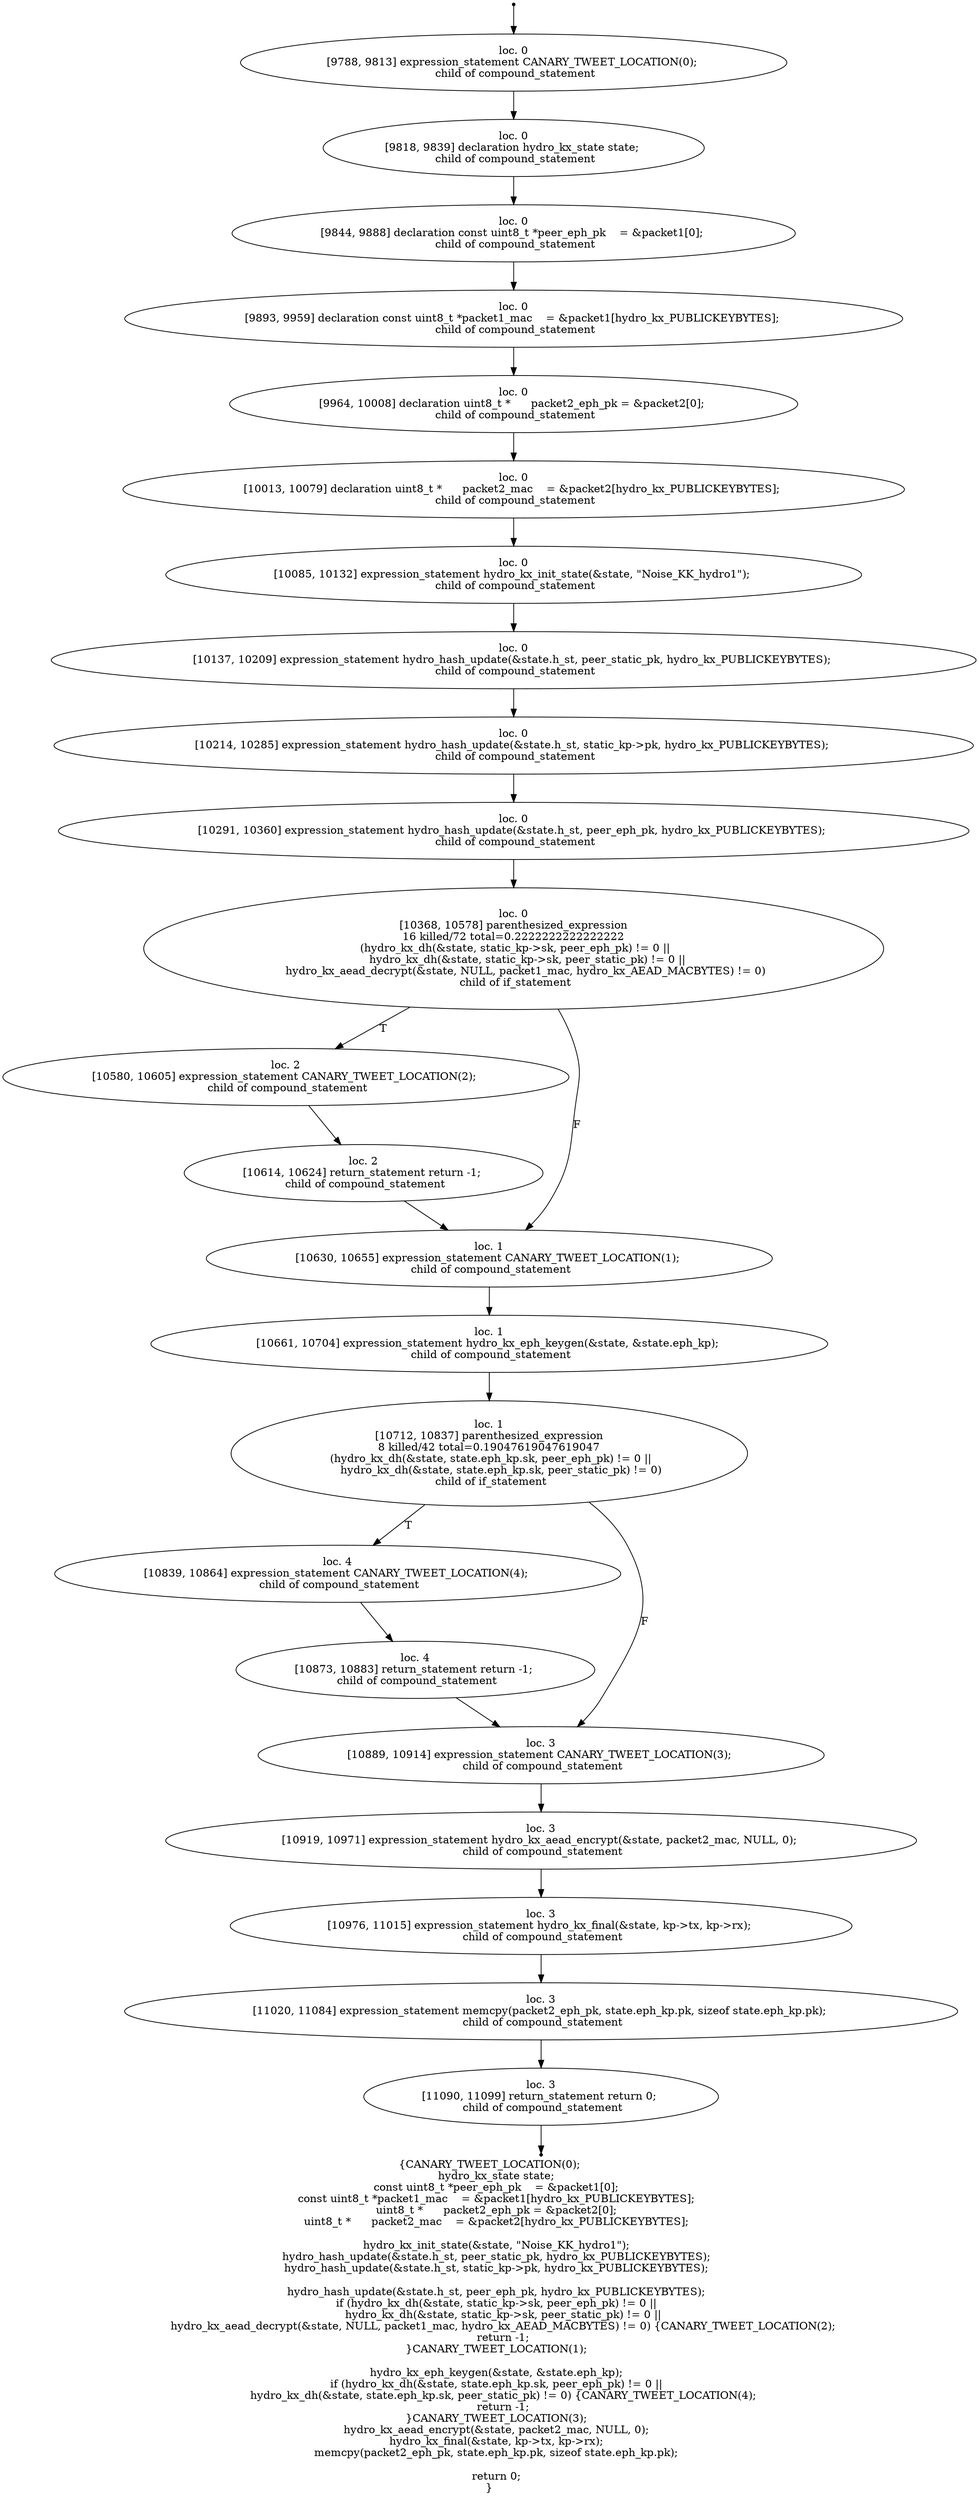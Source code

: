 digraph hydro_kx_kk_2_15 {
	initial [shape=point]
	initial -> "loc. 0
[9788, 9813] expression_statement CANARY_TWEET_LOCATION(0); 
 child of compound_statement"
	final [shape=point]
	"loc. 3
[11090, 11099] return_statement return 0; 
 child of compound_statement" -> final
	"loc. 0
[9788, 9813] expression_statement CANARY_TWEET_LOCATION(0); 
 child of compound_statement"
	"loc. 0
[9788, 9813] expression_statement CANARY_TWEET_LOCATION(0); 
 child of compound_statement" -> "loc. 0
[9818, 9839] declaration hydro_kx_state state; 
 child of compound_statement"
	"loc. 0
[9818, 9839] declaration hydro_kx_state state; 
 child of compound_statement"
	"loc. 0
[9818, 9839] declaration hydro_kx_state state; 
 child of compound_statement" -> "loc. 0
[9844, 9888] declaration const uint8_t *peer_eph_pk    = &packet1[0]; 
 child of compound_statement"
	"loc. 0
[9844, 9888] declaration const uint8_t *peer_eph_pk    = &packet1[0]; 
 child of compound_statement"
	"loc. 0
[9844, 9888] declaration const uint8_t *peer_eph_pk    = &packet1[0]; 
 child of compound_statement" -> "loc. 0
[9893, 9959] declaration const uint8_t *packet1_mac    = &packet1[hydro_kx_PUBLICKEYBYTES]; 
 child of compound_statement"
	"loc. 0
[9893, 9959] declaration const uint8_t *packet1_mac    = &packet1[hydro_kx_PUBLICKEYBYTES]; 
 child of compound_statement"
	"loc. 0
[9893, 9959] declaration const uint8_t *packet1_mac    = &packet1[hydro_kx_PUBLICKEYBYTES]; 
 child of compound_statement" -> "loc. 0
[9964, 10008] declaration uint8_t *      packet2_eph_pk = &packet2[0]; 
 child of compound_statement"
	"loc. 0
[9964, 10008] declaration uint8_t *      packet2_eph_pk = &packet2[0]; 
 child of compound_statement"
	"loc. 0
[9964, 10008] declaration uint8_t *      packet2_eph_pk = &packet2[0]; 
 child of compound_statement" -> "loc. 0
[10013, 10079] declaration uint8_t *      packet2_mac    = &packet2[hydro_kx_PUBLICKEYBYTES]; 
 child of compound_statement"
	"loc. 0
[10013, 10079] declaration uint8_t *      packet2_mac    = &packet2[hydro_kx_PUBLICKEYBYTES]; 
 child of compound_statement"
	"loc. 0
[10013, 10079] declaration uint8_t *      packet2_mac    = &packet2[hydro_kx_PUBLICKEYBYTES]; 
 child of compound_statement" -> "loc. 0
[10085, 10132] expression_statement hydro_kx_init_state(&state, \"Noise_KK_hydro1\"); 
 child of compound_statement"
	"loc. 0
[10085, 10132] expression_statement hydro_kx_init_state(&state, \"Noise_KK_hydro1\"); 
 child of compound_statement"
	"loc. 0
[10085, 10132] expression_statement hydro_kx_init_state(&state, \"Noise_KK_hydro1\"); 
 child of compound_statement" -> "loc. 0
[10137, 10209] expression_statement hydro_hash_update(&state.h_st, peer_static_pk, hydro_kx_PUBLICKEYBYTES); 
 child of compound_statement"
	"loc. 0
[10137, 10209] expression_statement hydro_hash_update(&state.h_st, peer_static_pk, hydro_kx_PUBLICKEYBYTES); 
 child of compound_statement"
	"loc. 0
[10137, 10209] expression_statement hydro_hash_update(&state.h_st, peer_static_pk, hydro_kx_PUBLICKEYBYTES); 
 child of compound_statement" -> "loc. 0
[10214, 10285] expression_statement hydro_hash_update(&state.h_st, static_kp->pk, hydro_kx_PUBLICKEYBYTES); 
 child of compound_statement"
	"loc. 0
[10214, 10285] expression_statement hydro_hash_update(&state.h_st, static_kp->pk, hydro_kx_PUBLICKEYBYTES); 
 child of compound_statement"
	"loc. 0
[10214, 10285] expression_statement hydro_hash_update(&state.h_st, static_kp->pk, hydro_kx_PUBLICKEYBYTES); 
 child of compound_statement" -> "loc. 0
[10291, 10360] expression_statement hydro_hash_update(&state.h_st, peer_eph_pk, hydro_kx_PUBLICKEYBYTES); 
 child of compound_statement"
	"loc. 0
[10291, 10360] expression_statement hydro_hash_update(&state.h_st, peer_eph_pk, hydro_kx_PUBLICKEYBYTES); 
 child of compound_statement"
	"loc. 0
[10291, 10360] expression_statement hydro_hash_update(&state.h_st, peer_eph_pk, hydro_kx_PUBLICKEYBYTES); 
 child of compound_statement" -> "loc. 0
[10368, 10578] parenthesized_expression
16 killed/72 total=0.2222222222222222
 (hydro_kx_dh(&state, static_kp->sk, peer_eph_pk) != 0 ||
        hydro_kx_dh(&state, static_kp->sk, peer_static_pk) != 0 ||
        hydro_kx_aead_decrypt(&state, NULL, packet1_mac, hydro_kx_AEAD_MACBYTES) != 0) 
 child of if_statement"
	"loc. 0
[10368, 10578] parenthesized_expression
16 killed/72 total=0.2222222222222222
 (hydro_kx_dh(&state, static_kp->sk, peer_eph_pk) != 0 ||
        hydro_kx_dh(&state, static_kp->sk, peer_static_pk) != 0 ||
        hydro_kx_aead_decrypt(&state, NULL, packet1_mac, hydro_kx_AEAD_MACBYTES) != 0) 
 child of if_statement"
	"loc. 0
[10368, 10578] parenthesized_expression
16 killed/72 total=0.2222222222222222
 (hydro_kx_dh(&state, static_kp->sk, peer_eph_pk) != 0 ||
        hydro_kx_dh(&state, static_kp->sk, peer_static_pk) != 0 ||
        hydro_kx_aead_decrypt(&state, NULL, packet1_mac, hydro_kx_AEAD_MACBYTES) != 0) 
 child of if_statement" -> "loc. 2
[10580, 10605] expression_statement CANARY_TWEET_LOCATION(2); 
 child of compound_statement" [label=T]
	"loc. 0
[10368, 10578] parenthesized_expression
16 killed/72 total=0.2222222222222222
 (hydro_kx_dh(&state, static_kp->sk, peer_eph_pk) != 0 ||
        hydro_kx_dh(&state, static_kp->sk, peer_static_pk) != 0 ||
        hydro_kx_aead_decrypt(&state, NULL, packet1_mac, hydro_kx_AEAD_MACBYTES) != 0) 
 child of if_statement" -> "loc. 1
[10630, 10655] expression_statement CANARY_TWEET_LOCATION(1); 
 child of compound_statement" [label=F]
	"loc. 2
[10580, 10605] expression_statement CANARY_TWEET_LOCATION(2); 
 child of compound_statement"
	"loc. 2
[10580, 10605] expression_statement CANARY_TWEET_LOCATION(2); 
 child of compound_statement" -> "loc. 2
[10614, 10624] return_statement return -1; 
 child of compound_statement"
	"loc. 1
[10630, 10655] expression_statement CANARY_TWEET_LOCATION(1); 
 child of compound_statement"
	"loc. 1
[10630, 10655] expression_statement CANARY_TWEET_LOCATION(1); 
 child of compound_statement" -> "loc. 1
[10661, 10704] expression_statement hydro_kx_eph_keygen(&state, &state.eph_kp); 
 child of compound_statement"
	"loc. 2
[10614, 10624] return_statement return -1; 
 child of compound_statement"
	"loc. 2
[10614, 10624] return_statement return -1; 
 child of compound_statement" -> "loc. 1
[10630, 10655] expression_statement CANARY_TWEET_LOCATION(1); 
 child of compound_statement"
	"loc. 1
[10661, 10704] expression_statement hydro_kx_eph_keygen(&state, &state.eph_kp); 
 child of compound_statement"
	"loc. 1
[10661, 10704] expression_statement hydro_kx_eph_keygen(&state, &state.eph_kp); 
 child of compound_statement" -> "loc. 1
[10712, 10837] parenthesized_expression
8 killed/42 total=0.19047619047619047
 (hydro_kx_dh(&state, state.eph_kp.sk, peer_eph_pk) != 0 ||
        hydro_kx_dh(&state, state.eph_kp.sk, peer_static_pk) != 0) 
 child of if_statement"
	"loc. 1
[10712, 10837] parenthesized_expression
8 killed/42 total=0.19047619047619047
 (hydro_kx_dh(&state, state.eph_kp.sk, peer_eph_pk) != 0 ||
        hydro_kx_dh(&state, state.eph_kp.sk, peer_static_pk) != 0) 
 child of if_statement"
	"loc. 1
[10712, 10837] parenthesized_expression
8 killed/42 total=0.19047619047619047
 (hydro_kx_dh(&state, state.eph_kp.sk, peer_eph_pk) != 0 ||
        hydro_kx_dh(&state, state.eph_kp.sk, peer_static_pk) != 0) 
 child of if_statement" -> "loc. 4
[10839, 10864] expression_statement CANARY_TWEET_LOCATION(4); 
 child of compound_statement" [label=T]
	"loc. 1
[10712, 10837] parenthesized_expression
8 killed/42 total=0.19047619047619047
 (hydro_kx_dh(&state, state.eph_kp.sk, peer_eph_pk) != 0 ||
        hydro_kx_dh(&state, state.eph_kp.sk, peer_static_pk) != 0) 
 child of if_statement" -> "loc. 3
[10889, 10914] expression_statement CANARY_TWEET_LOCATION(3); 
 child of compound_statement" [label=F]
	"loc. 4
[10839, 10864] expression_statement CANARY_TWEET_LOCATION(4); 
 child of compound_statement"
	"loc. 4
[10839, 10864] expression_statement CANARY_TWEET_LOCATION(4); 
 child of compound_statement" -> "loc. 4
[10873, 10883] return_statement return -1; 
 child of compound_statement"
	"loc. 3
[10889, 10914] expression_statement CANARY_TWEET_LOCATION(3); 
 child of compound_statement"
	"loc. 3
[10889, 10914] expression_statement CANARY_TWEET_LOCATION(3); 
 child of compound_statement" -> "loc. 3
[10919, 10971] expression_statement hydro_kx_aead_encrypt(&state, packet2_mac, NULL, 0); 
 child of compound_statement"
	"loc. 4
[10873, 10883] return_statement return -1; 
 child of compound_statement"
	"loc. 4
[10873, 10883] return_statement return -1; 
 child of compound_statement" -> "loc. 3
[10889, 10914] expression_statement CANARY_TWEET_LOCATION(3); 
 child of compound_statement"
	"loc. 3
[10919, 10971] expression_statement hydro_kx_aead_encrypt(&state, packet2_mac, NULL, 0); 
 child of compound_statement"
	"loc. 3
[10919, 10971] expression_statement hydro_kx_aead_encrypt(&state, packet2_mac, NULL, 0); 
 child of compound_statement" -> "loc. 3
[10976, 11015] expression_statement hydro_kx_final(&state, kp->tx, kp->rx); 
 child of compound_statement"
	"loc. 3
[10976, 11015] expression_statement hydro_kx_final(&state, kp->tx, kp->rx); 
 child of compound_statement"
	"loc. 3
[10976, 11015] expression_statement hydro_kx_final(&state, kp->tx, kp->rx); 
 child of compound_statement" -> "loc. 3
[11020, 11084] expression_statement memcpy(packet2_eph_pk, state.eph_kp.pk, sizeof state.eph_kp.pk); 
 child of compound_statement"
	"loc. 3
[11020, 11084] expression_statement memcpy(packet2_eph_pk, state.eph_kp.pk, sizeof state.eph_kp.pk); 
 child of compound_statement"
	"loc. 3
[11020, 11084] expression_statement memcpy(packet2_eph_pk, state.eph_kp.pk, sizeof state.eph_kp.pk); 
 child of compound_statement" -> "loc. 3
[11090, 11099] return_statement return 0; 
 child of compound_statement"
	"loc. 3
[11090, 11099] return_statement return 0; 
 child of compound_statement"
	label="{CANARY_TWEET_LOCATION(0);
    hydro_kx_state state;
    const uint8_t *peer_eph_pk    = &packet1[0];
    const uint8_t *packet1_mac    = &packet1[hydro_kx_PUBLICKEYBYTES];
    uint8_t *      packet2_eph_pk = &packet2[0];
    uint8_t *      packet2_mac    = &packet2[hydro_kx_PUBLICKEYBYTES];

    hydro_kx_init_state(&state, \"Noise_KK_hydro1\");
    hydro_hash_update(&state.h_st, peer_static_pk, hydro_kx_PUBLICKEYBYTES);
    hydro_hash_update(&state.h_st, static_kp->pk, hydro_kx_PUBLICKEYBYTES);

    hydro_hash_update(&state.h_st, peer_eph_pk, hydro_kx_PUBLICKEYBYTES);
    if (hydro_kx_dh(&state, static_kp->sk, peer_eph_pk) != 0 ||
        hydro_kx_dh(&state, static_kp->sk, peer_static_pk) != 0 ||
        hydro_kx_aead_decrypt(&state, NULL, packet1_mac, hydro_kx_AEAD_MACBYTES) != 0) {CANARY_TWEET_LOCATION(2);
        return -1;
    }CANARY_TWEET_LOCATION(1);

    hydro_kx_eph_keygen(&state, &state.eph_kp);
    if (hydro_kx_dh(&state, state.eph_kp.sk, peer_eph_pk) != 0 ||
        hydro_kx_dh(&state, state.eph_kp.sk, peer_static_pk) != 0) {CANARY_TWEET_LOCATION(4);
        return -1;
    }CANARY_TWEET_LOCATION(3);
    hydro_kx_aead_encrypt(&state, packet2_mac, NULL, 0);
    hydro_kx_final(&state, kp->tx, kp->rx);
    memcpy(packet2_eph_pk, state.eph_kp.pk, sizeof state.eph_kp.pk);

    return 0;
}"
}
